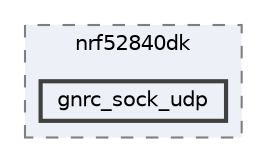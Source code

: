 digraph "/home/mj/Desktop/IoT-Chat-Digitalization/TextYourIoTDevice/bin/nrf52840dk/gnrc_sock_udp"
{
 // LATEX_PDF_SIZE
  bgcolor="transparent";
  edge [fontname=Helvetica,fontsize=10,labelfontname=Helvetica,labelfontsize=10];
  node [fontname=Helvetica,fontsize=10,shape=box,height=0.2,width=0.4];
  compound=true
  subgraph clusterdir_0c725116918d2e080617d882693859a8 {
    graph [ bgcolor="#edf0f7", pencolor="grey50", label="nrf52840dk", fontname=Helvetica,fontsize=10 style="filled,dashed", URL="dir_0c725116918d2e080617d882693859a8.html",tooltip=""]
  dir_bf78c6f6087e69474e3910ea75f40d7a [label="gnrc_sock_udp", fillcolor="#edf0f7", color="grey25", style="filled,bold", URL="dir_bf78c6f6087e69474e3910ea75f40d7a.html",tooltip=""];
  }
}

